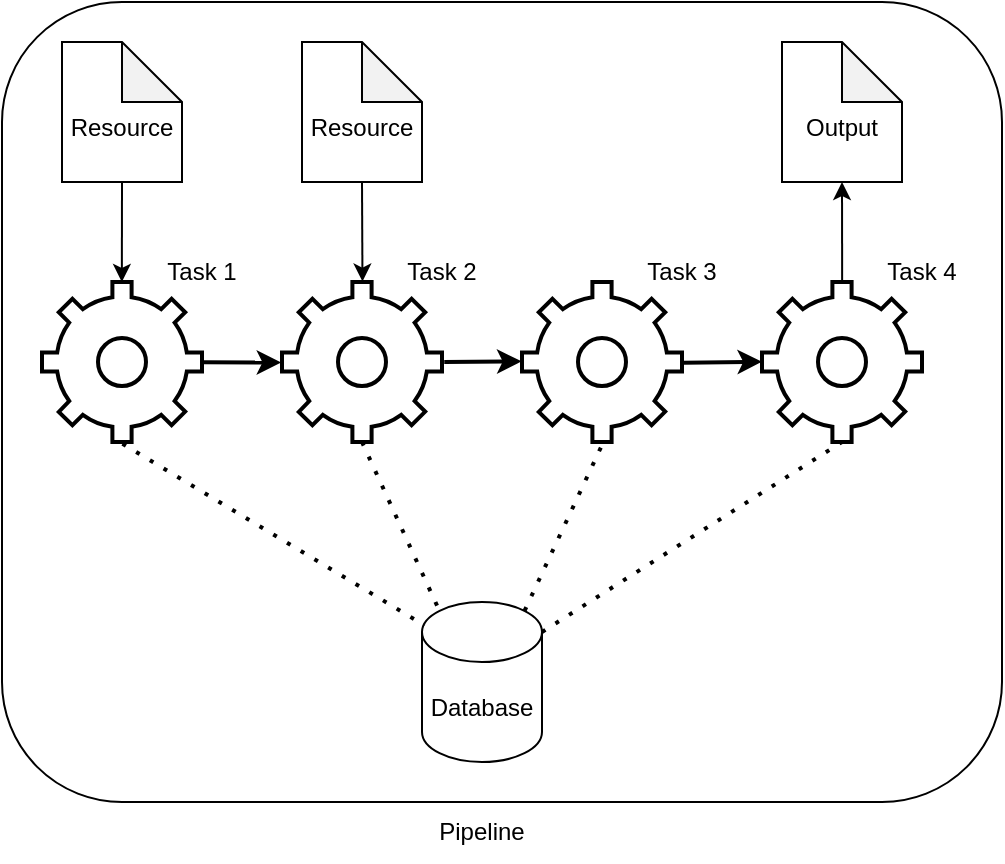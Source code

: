 <mxfile version="24.5.3" type="device">
  <diagram name="Page-1" id="EeHyKRNZxMAKVaEXFEyy">
    <mxGraphModel dx="1482" dy="685" grid="1" gridSize="10" guides="1" tooltips="1" connect="1" arrows="1" fold="1" page="1" pageScale="1" pageWidth="827" pageHeight="1169" math="0" shadow="0">
      <root>
        <mxCell id="0" />
        <mxCell id="1" parent="0" />
        <mxCell id="URtPXZrNqAEQX-cgeBxn-1" value="" style="rounded=1;whiteSpace=wrap;html=1;fillColor=none;" vertex="1" parent="1">
          <mxGeometry x="-820" y="10" width="500" height="400" as="geometry" />
        </mxCell>
        <mxCell id="URtPXZrNqAEQX-cgeBxn-2" value="Database" style="shape=cylinder3;whiteSpace=wrap;html=1;boundedLbl=1;backgroundOutline=1;size=15;" vertex="1" parent="1">
          <mxGeometry x="-610" y="310" width="60" height="80" as="geometry" />
        </mxCell>
        <mxCell id="URtPXZrNqAEQX-cgeBxn-3" value="&lt;div&gt;&lt;br&gt;&lt;/div&gt;Resource" style="shape=note;whiteSpace=wrap;html=1;backgroundOutline=1;darkOpacity=0.05;" vertex="1" parent="1">
          <mxGeometry x="-790" y="30" width="60" height="70" as="geometry" />
        </mxCell>
        <mxCell id="URtPXZrNqAEQX-cgeBxn-4" value="" style="html=1;verticalLabelPosition=bottom;align=center;labelBackgroundColor=#ffffff;verticalAlign=top;strokeWidth=2;strokeColor=#000000;shadow=0;dashed=0;shape=mxgraph.ios7.icons.settings;" vertex="1" parent="1">
          <mxGeometry x="-800" y="150" width="80" height="80" as="geometry" />
        </mxCell>
        <mxCell id="URtPXZrNqAEQX-cgeBxn-5" value="&lt;div&gt;&lt;br&gt;&lt;/div&gt;&lt;div&gt;Resource&lt;/div&gt;" style="shape=note;whiteSpace=wrap;html=1;backgroundOutline=1;darkOpacity=0.05;" vertex="1" parent="1">
          <mxGeometry x="-670" y="30" width="60" height="70" as="geometry" />
        </mxCell>
        <mxCell id="URtPXZrNqAEQX-cgeBxn-6" value="" style="html=1;verticalLabelPosition=bottom;align=center;labelBackgroundColor=#ffffff;verticalAlign=top;strokeWidth=2;strokeColor=#000000;shadow=0;dashed=0;shape=mxgraph.ios7.icons.settings;" vertex="1" parent="1">
          <mxGeometry x="-680" y="150" width="80" height="80" as="geometry" />
        </mxCell>
        <mxCell id="URtPXZrNqAEQX-cgeBxn-7" value="" style="html=1;verticalLabelPosition=bottom;align=center;labelBackgroundColor=#ffffff;verticalAlign=top;strokeWidth=2;strokeColor=#000000;shadow=0;dashed=0;shape=mxgraph.ios7.icons.settings;" vertex="1" parent="1">
          <mxGeometry x="-560" y="150" width="80" height="80" as="geometry" />
        </mxCell>
        <mxCell id="URtPXZrNqAEQX-cgeBxn-8" value="&lt;div&gt;&lt;br&gt;&lt;/div&gt;&lt;div&gt;Output&lt;/div&gt;" style="shape=note;whiteSpace=wrap;html=1;backgroundOutline=1;darkOpacity=0.05;" vertex="1" parent="1">
          <mxGeometry x="-430" y="30" width="60" height="70" as="geometry" />
        </mxCell>
        <mxCell id="URtPXZrNqAEQX-cgeBxn-9" value="" style="html=1;verticalLabelPosition=bottom;align=center;labelBackgroundColor=#ffffff;verticalAlign=top;strokeWidth=2;strokeColor=#000000;shadow=0;dashed=0;shape=mxgraph.ios7.icons.settings;" vertex="1" parent="1">
          <mxGeometry x="-440" y="150" width="80" height="80" as="geometry" />
        </mxCell>
        <mxCell id="URtPXZrNqAEQX-cgeBxn-10" value="" style="endArrow=classic;html=1;rounded=0;exitX=0.5;exitY=1;exitDx=0;exitDy=0;exitPerimeter=0;entryX=0.499;entryY=0;entryDx=0;entryDy=0;entryPerimeter=0;" edge="1" parent="1" source="URtPXZrNqAEQX-cgeBxn-3" target="URtPXZrNqAEQX-cgeBxn-4">
          <mxGeometry width="50" height="50" relative="1" as="geometry">
            <mxPoint x="-580" y="260" as="sourcePoint" />
            <mxPoint x="-530" y="210" as="targetPoint" />
          </mxGeometry>
        </mxCell>
        <mxCell id="URtPXZrNqAEQX-cgeBxn-11" value="" style="endArrow=classic;html=1;rounded=0;exitX=0.5;exitY=1;exitDx=0;exitDy=0;exitPerimeter=0;entryX=0.503;entryY=-0.003;entryDx=0;entryDy=0;entryPerimeter=0;" edge="1" parent="1" source="URtPXZrNqAEQX-cgeBxn-5" target="URtPXZrNqAEQX-cgeBxn-6">
          <mxGeometry width="50" height="50" relative="1" as="geometry">
            <mxPoint x="-630" y="180" as="sourcePoint" />
            <mxPoint x="-580" y="130" as="targetPoint" />
          </mxGeometry>
        </mxCell>
        <mxCell id="URtPXZrNqAEQX-cgeBxn-12" value="" style="endArrow=classic;html=1;rounded=0;exitX=0.501;exitY=0.013;exitDx=0;exitDy=0;exitPerimeter=0;entryX=0.5;entryY=1;entryDx=0;entryDy=0;entryPerimeter=0;" edge="1" parent="1" source="URtPXZrNqAEQX-cgeBxn-9" target="URtPXZrNqAEQX-cgeBxn-8">
          <mxGeometry width="50" height="50" relative="1" as="geometry">
            <mxPoint x="-630" y="180" as="sourcePoint" />
            <mxPoint x="-580" y="130" as="targetPoint" />
          </mxGeometry>
        </mxCell>
        <mxCell id="URtPXZrNqAEQX-cgeBxn-13" value="" style="endArrow=classic;html=1;rounded=0;exitX=1.008;exitY=0.502;exitDx=0;exitDy=0;exitPerimeter=0;entryX=-0.005;entryY=0.503;entryDx=0;entryDy=0;entryPerimeter=0;strokeWidth=2;" edge="1" parent="1" source="URtPXZrNqAEQX-cgeBxn-4" target="URtPXZrNqAEQX-cgeBxn-6">
          <mxGeometry width="50" height="50" relative="1" as="geometry">
            <mxPoint x="-630" y="180" as="sourcePoint" />
            <mxPoint x="-580" y="130" as="targetPoint" />
          </mxGeometry>
        </mxCell>
        <mxCell id="URtPXZrNqAEQX-cgeBxn-14" value="" style="endArrow=classic;html=1;rounded=0;exitX=1.014;exitY=0.5;exitDx=0;exitDy=0;exitPerimeter=0;entryX=-0.003;entryY=0.496;entryDx=0;entryDy=0;entryPerimeter=0;strokeWidth=2;" edge="1" parent="1" source="URtPXZrNqAEQX-cgeBxn-6" target="URtPXZrNqAEQX-cgeBxn-7">
          <mxGeometry width="50" height="50" relative="1" as="geometry">
            <mxPoint x="-709" y="200" as="sourcePoint" />
            <mxPoint x="-670" y="200" as="targetPoint" />
          </mxGeometry>
        </mxCell>
        <mxCell id="URtPXZrNqAEQX-cgeBxn-15" value="" style="endArrow=classic;html=1;rounded=0;exitX=1.011;exitY=0.504;exitDx=0;exitDy=0;exitPerimeter=0;entryX=0;entryY=0.498;entryDx=0;entryDy=0;entryPerimeter=0;strokeWidth=2;" edge="1" parent="1" source="URtPXZrNqAEQX-cgeBxn-7" target="URtPXZrNqAEQX-cgeBxn-9">
          <mxGeometry width="50" height="50" relative="1" as="geometry">
            <mxPoint x="-699" y="210" as="sourcePoint" />
            <mxPoint x="-660" y="210" as="targetPoint" />
          </mxGeometry>
        </mxCell>
        <mxCell id="URtPXZrNqAEQX-cgeBxn-16" value="" style="endArrow=none;dashed=1;html=1;dashPattern=1 3;strokeWidth=2;rounded=0;exitX=0.503;exitY=1.011;exitDx=0;exitDy=0;exitPerimeter=0;entryX=0.021;entryY=0.146;entryDx=0;entryDy=0;entryPerimeter=0;" edge="1" parent="1" source="URtPXZrNqAEQX-cgeBxn-4" target="URtPXZrNqAEQX-cgeBxn-2">
          <mxGeometry width="50" height="50" relative="1" as="geometry">
            <mxPoint x="-600" y="250" as="sourcePoint" />
            <mxPoint x="-550" y="200" as="targetPoint" />
          </mxGeometry>
        </mxCell>
        <mxCell id="URtPXZrNqAEQX-cgeBxn-17" value="" style="endArrow=none;dashed=1;html=1;dashPattern=1 3;strokeWidth=2;rounded=0;exitX=0.5;exitY=1;exitDx=0;exitDy=0;exitPerimeter=0;entryX=0.145;entryY=0;entryDx=0;entryDy=4.35;entryPerimeter=0;" edge="1" parent="1" source="URtPXZrNqAEQX-cgeBxn-6" target="URtPXZrNqAEQX-cgeBxn-2">
          <mxGeometry width="50" height="50" relative="1" as="geometry">
            <mxPoint x="-600" y="250" as="sourcePoint" />
            <mxPoint x="-550" y="200" as="targetPoint" />
          </mxGeometry>
        </mxCell>
        <mxCell id="URtPXZrNqAEQX-cgeBxn-18" value="" style="endArrow=none;dashed=1;html=1;dashPattern=1 3;strokeWidth=2;rounded=0;exitX=0.855;exitY=0;exitDx=0;exitDy=4.35;exitPerimeter=0;entryX=0.502;entryY=1.015;entryDx=0;entryDy=0;entryPerimeter=0;" edge="1" parent="1" source="URtPXZrNqAEQX-cgeBxn-2" target="URtPXZrNqAEQX-cgeBxn-7">
          <mxGeometry width="50" height="50" relative="1" as="geometry">
            <mxPoint x="-600" y="250" as="sourcePoint" />
            <mxPoint x="-550" y="200" as="targetPoint" />
          </mxGeometry>
        </mxCell>
        <mxCell id="URtPXZrNqAEQX-cgeBxn-19" value="" style="endArrow=none;dashed=1;html=1;dashPattern=1 3;strokeWidth=2;rounded=0;exitX=1;exitY=0;exitDx=0;exitDy=15;exitPerimeter=0;entryX=0.5;entryY=1;entryDx=0;entryDy=0;entryPerimeter=0;" edge="1" parent="1" source="URtPXZrNqAEQX-cgeBxn-2" target="URtPXZrNqAEQX-cgeBxn-9">
          <mxGeometry width="50" height="50" relative="1" as="geometry">
            <mxPoint x="-600" y="250" as="sourcePoint" />
            <mxPoint x="-550" y="200" as="targetPoint" />
          </mxGeometry>
        </mxCell>
        <mxCell id="URtPXZrNqAEQX-cgeBxn-20" value="Task 1" style="text;html=1;strokeColor=none;fillColor=none;align=center;verticalAlign=middle;whiteSpace=wrap;rounded=0;" vertex="1" parent="1">
          <mxGeometry x="-750" y="130" width="60" height="30" as="geometry" />
        </mxCell>
        <mxCell id="URtPXZrNqAEQX-cgeBxn-21" value="Task 2" style="text;html=1;strokeColor=none;fillColor=none;align=center;verticalAlign=middle;whiteSpace=wrap;rounded=0;" vertex="1" parent="1">
          <mxGeometry x="-630" y="130" width="60" height="30" as="geometry" />
        </mxCell>
        <mxCell id="URtPXZrNqAEQX-cgeBxn-22" value="Task 3" style="text;html=1;strokeColor=none;fillColor=none;align=center;verticalAlign=middle;whiteSpace=wrap;rounded=0;" vertex="1" parent="1">
          <mxGeometry x="-510" y="130" width="60" height="30" as="geometry" />
        </mxCell>
        <mxCell id="URtPXZrNqAEQX-cgeBxn-23" value="Task 4" style="text;html=1;strokeColor=none;fillColor=none;align=center;verticalAlign=middle;whiteSpace=wrap;rounded=0;" vertex="1" parent="1">
          <mxGeometry x="-390" y="130" width="60" height="30" as="geometry" />
        </mxCell>
        <mxCell id="URtPXZrNqAEQX-cgeBxn-24" value="Pipeline" style="text;html=1;strokeColor=none;fillColor=none;align=center;verticalAlign=middle;whiteSpace=wrap;rounded=0;" vertex="1" parent="1">
          <mxGeometry x="-610" y="410" width="60" height="30" as="geometry" />
        </mxCell>
      </root>
    </mxGraphModel>
  </diagram>
</mxfile>
